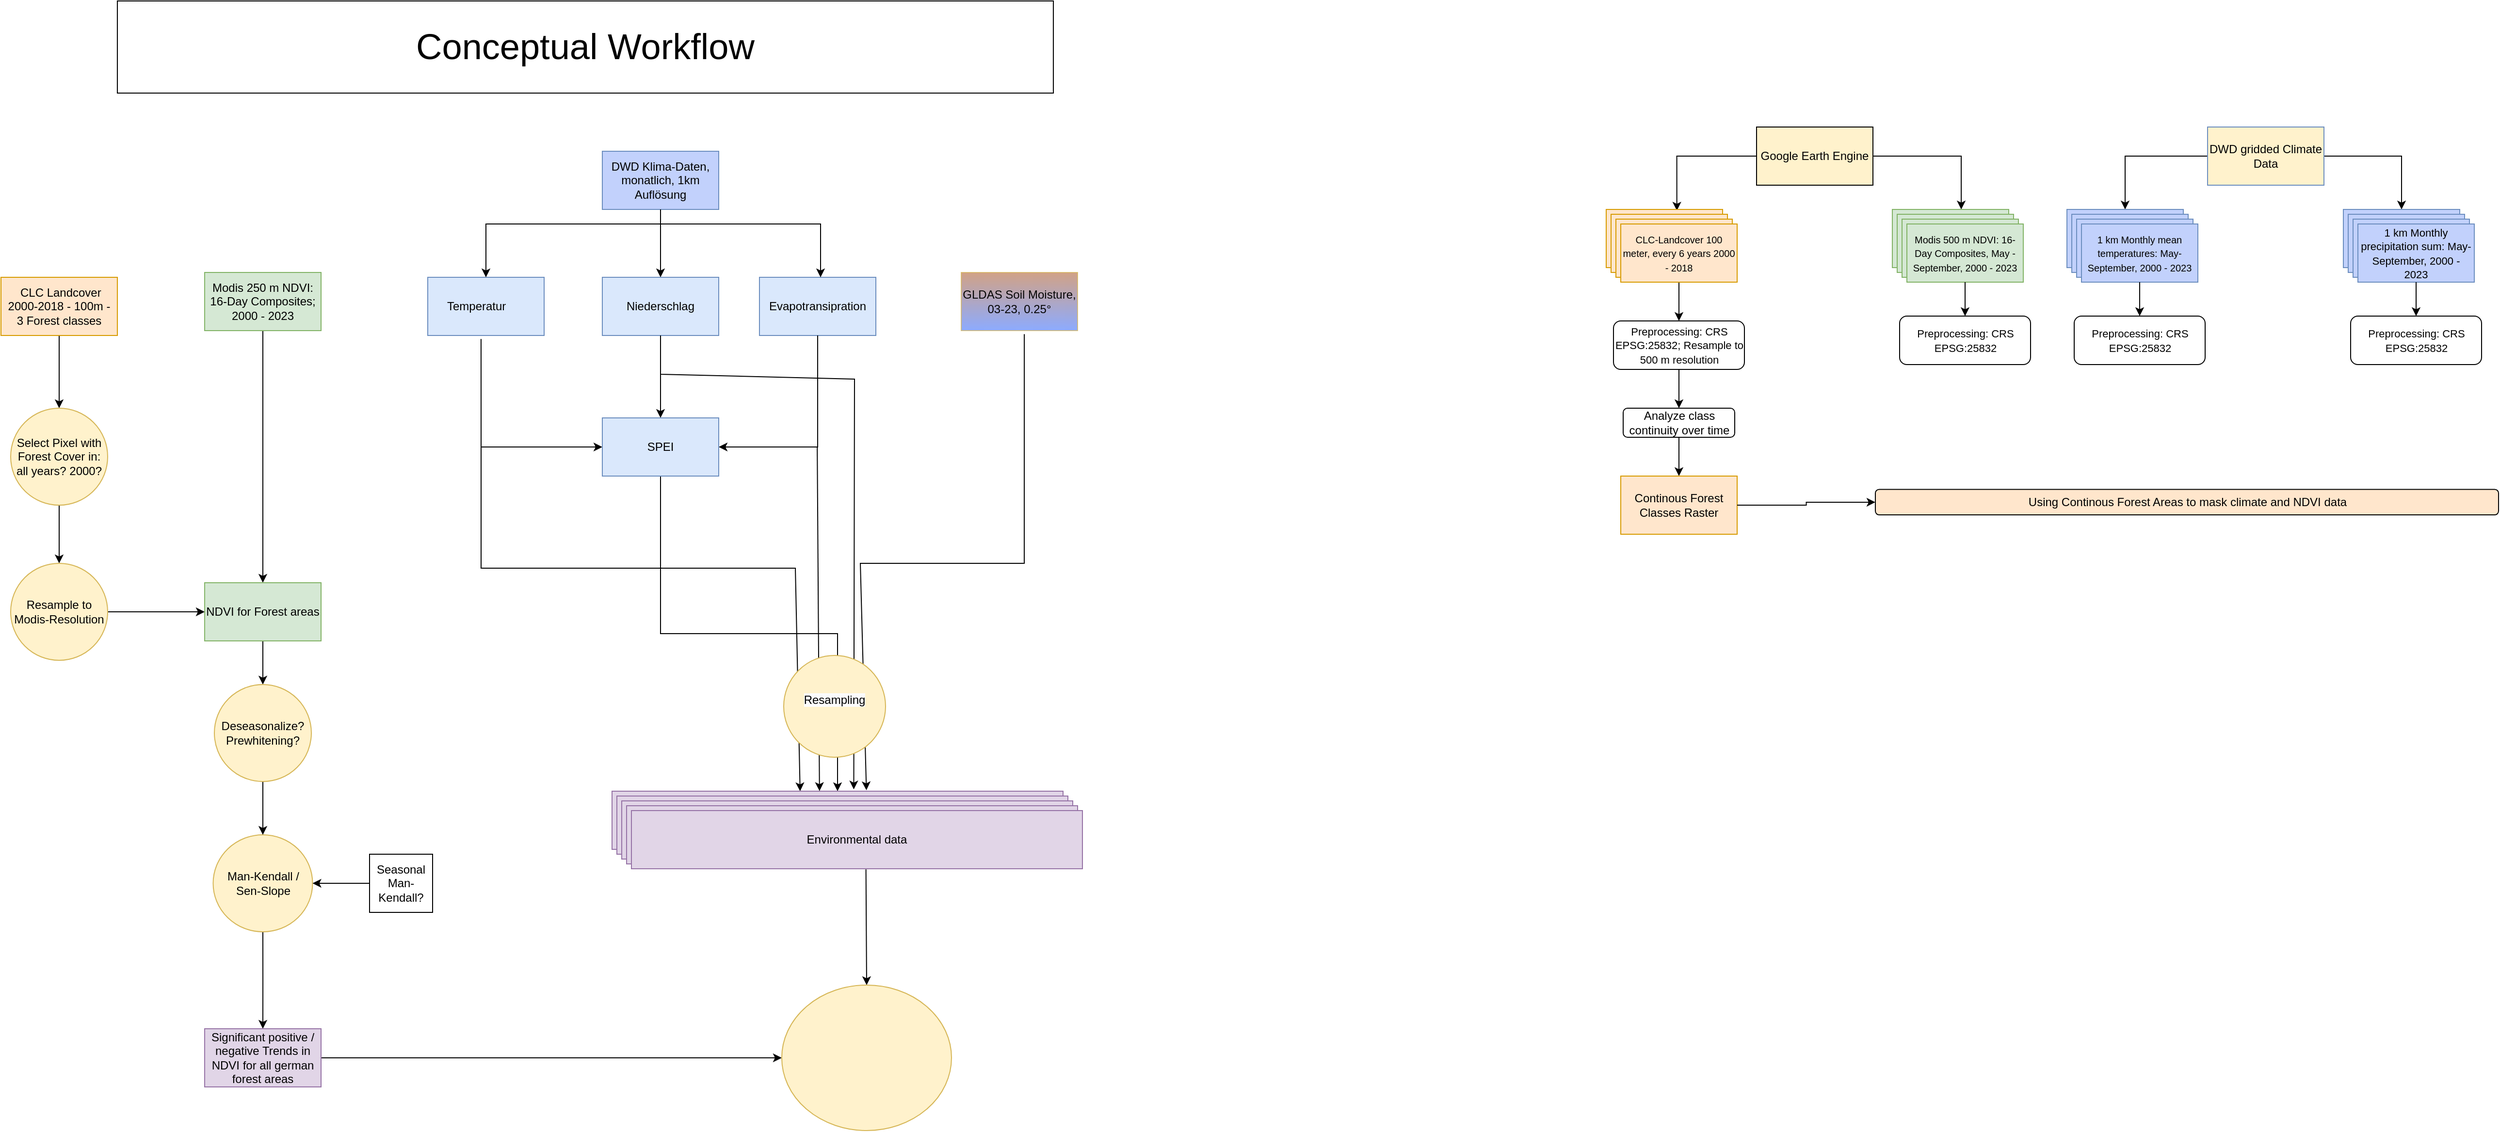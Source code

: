 <mxfile version="23.1.5" type="github">
  <diagram name="Seite-1" id="LFhBnV2CUkkyut7LVG_U">
    <mxGraphModel dx="1434" dy="742" grid="1" gridSize="5" guides="1" tooltips="1" connect="1" arrows="1" fold="1" page="1" pageScale="1" pageWidth="827" pageHeight="1169" math="0" shadow="0">
      <root>
        <mxCell id="0" />
        <mxCell id="1" parent="0" />
        <mxCell id="svSbglkjGErdBo7fSWwA-15" value="" style="edgeStyle=orthogonalEdgeStyle;rounded=0;orthogonalLoop=1;jettySize=auto;html=1;" parent="1" source="A4KC4OkEU0xHgXNjWnPV-1" target="svSbglkjGErdBo7fSWwA-14" edge="1">
          <mxGeometry relative="1" as="geometry" />
        </mxCell>
        <mxCell id="A4KC4OkEU0xHgXNjWnPV-1" value="Modis 250 m NDVI: 16-Day Composites; 2000 - 2023" style="rounded=0;whiteSpace=wrap;html=1;fillColor=#d5e8d4;strokeColor=#82b366;" parent="1" vertex="1">
          <mxGeometry x="500" y="310" width="120" height="60" as="geometry" />
        </mxCell>
        <mxCell id="svSbglkjGErdBo7fSWwA-10" value="" style="edgeStyle=orthogonalEdgeStyle;rounded=0;orthogonalLoop=1;jettySize=auto;html=1;" parent="1" source="A4KC4OkEU0xHgXNjWnPV-14" target="svSbglkjGErdBo7fSWwA-9" edge="1">
          <mxGeometry relative="1" as="geometry" />
        </mxCell>
        <mxCell id="A4KC4OkEU0xHgXNjWnPV-14" value="&amp;nbsp;CLC Landcover 2000-2018 - 100m -&lt;br&gt;3 Forest classes" style="rounded=0;whiteSpace=wrap;html=1;fillColor=#ffe6cc;strokeColor=#d79b00;" parent="1" vertex="1">
          <mxGeometry x="290" y="315" width="120" height="60" as="geometry" />
        </mxCell>
        <mxCell id="A4KC4OkEU0xHgXNjWnPV-42" value="" style="edgeStyle=orthogonalEdgeStyle;rounded=0;orthogonalLoop=1;jettySize=auto;html=1;" parent="1" source="A4KC4OkEU0xHgXNjWnPV-37" target="A4KC4OkEU0xHgXNjWnPV-40" edge="1">
          <mxGeometry relative="1" as="geometry" />
        </mxCell>
        <mxCell id="A4KC4OkEU0xHgXNjWnPV-37" value="DWD Klima-Daten, monatlich, 1km Auflösung" style="rounded=0;whiteSpace=wrap;html=1;fillColor=#C2D1FC;strokeColor=#6c8ebf;" parent="1" vertex="1">
          <mxGeometry x="910" y="185" width="120" height="60" as="geometry" />
        </mxCell>
        <mxCell id="A4KC4OkEU0xHgXNjWnPV-38" value="Temperatur&lt;span style=&quot;white-space: pre;&quot;&gt;&#x9;&lt;/span&gt;" style="rounded=0;whiteSpace=wrap;html=1;fillColor=#dae8fc;strokeColor=#6c8ebf;" parent="1" vertex="1">
          <mxGeometry x="730" y="315" width="120" height="60" as="geometry" />
        </mxCell>
        <mxCell id="A4KC4OkEU0xHgXNjWnPV-50" value="" style="edgeStyle=orthogonalEdgeStyle;rounded=0;orthogonalLoop=1;jettySize=auto;html=1;" parent="1" source="A4KC4OkEU0xHgXNjWnPV-40" target="A4KC4OkEU0xHgXNjWnPV-49" edge="1">
          <mxGeometry relative="1" as="geometry" />
        </mxCell>
        <mxCell id="A4KC4OkEU0xHgXNjWnPV-40" value="Niederschlag" style="rounded=0;whiteSpace=wrap;html=1;fillColor=#dae8fc;strokeColor=#6c8ebf;" parent="1" vertex="1">
          <mxGeometry x="910" y="315" width="120" height="60" as="geometry" />
        </mxCell>
        <mxCell id="A4KC4OkEU0xHgXNjWnPV-41" value="Evapotransipration" style="rounded=0;whiteSpace=wrap;html=1;fillColor=#dae8fc;strokeColor=#6c8ebf;" parent="1" vertex="1">
          <mxGeometry x="1072" y="315" width="120" height="60" as="geometry" />
        </mxCell>
        <mxCell id="A4KC4OkEU0xHgXNjWnPV-43" value="" style="endArrow=classic;html=1;rounded=0;entryX=0.5;entryY=0;entryDx=0;entryDy=0;exitX=0.5;exitY=1;exitDx=0;exitDy=0;" parent="1" source="A4KC4OkEU0xHgXNjWnPV-37" target="A4KC4OkEU0xHgXNjWnPV-38" edge="1">
          <mxGeometry width="50" height="50" relative="1" as="geometry">
            <mxPoint x="680" y="330" as="sourcePoint" />
            <mxPoint x="730" y="280" as="targetPoint" />
            <Array as="points">
              <mxPoint x="970" y="260" />
              <mxPoint x="790" y="260" />
            </Array>
          </mxGeometry>
        </mxCell>
        <mxCell id="A4KC4OkEU0xHgXNjWnPV-45" value="" style="endArrow=classic;html=1;rounded=0;exitX=0.5;exitY=1;exitDx=0;exitDy=0;" parent="1" source="A4KC4OkEU0xHgXNjWnPV-37" edge="1">
          <mxGeometry width="50" height="50" relative="1" as="geometry">
            <mxPoint x="970" y="260" as="sourcePoint" />
            <mxPoint x="1135" y="315" as="targetPoint" />
            <Array as="points">
              <mxPoint x="970" y="260" />
              <mxPoint x="1135" y="260" />
            </Array>
          </mxGeometry>
        </mxCell>
        <mxCell id="A4KC4OkEU0xHgXNjWnPV-46" value="" style="endArrow=classic;html=1;rounded=0;entryX=0.417;entryY=0;entryDx=0;entryDy=0;entryPerimeter=0;" parent="1" target="ygUSiB05X2mL6uqBN9ns-7" edge="1">
          <mxGeometry width="50" height="50" relative="1" as="geometry">
            <mxPoint x="785" y="490" as="sourcePoint" />
            <mxPoint x="785" y="635" as="targetPoint" />
            <Array as="points">
              <mxPoint x="785" y="615" />
              <mxPoint x="1109" y="615" />
            </Array>
          </mxGeometry>
        </mxCell>
        <mxCell id="A4KC4OkEU0xHgXNjWnPV-47" value="" style="endArrow=classic;html=1;rounded=0;exitX=0.5;exitY=1;exitDx=0;exitDy=0;entryX=1;entryY=0.5;entryDx=0;entryDy=0;" parent="1" source="A4KC4OkEU0xHgXNjWnPV-41" target="A4KC4OkEU0xHgXNjWnPV-49" edge="1">
          <mxGeometry width="50" height="50" relative="1" as="geometry">
            <mxPoint x="1120" y="465" as="sourcePoint" />
            <mxPoint x="1170" y="415" as="targetPoint" />
            <Array as="points">
              <mxPoint x="1132" y="490" />
            </Array>
          </mxGeometry>
        </mxCell>
        <mxCell id="A4KC4OkEU0xHgXNjWnPV-48" value="" style="endArrow=classic;html=1;rounded=0;exitX=0.458;exitY=1.061;exitDx=0;exitDy=0;exitPerimeter=0;entryX=0;entryY=0.5;entryDx=0;entryDy=0;" parent="1" source="A4KC4OkEU0xHgXNjWnPV-38" target="A4KC4OkEU0xHgXNjWnPV-49" edge="1">
          <mxGeometry width="50" height="50" relative="1" as="geometry">
            <mxPoint x="840" y="490" as="sourcePoint" />
            <mxPoint x="890" y="440" as="targetPoint" />
            <Array as="points">
              <mxPoint x="785" y="490" />
            </Array>
          </mxGeometry>
        </mxCell>
        <mxCell id="ygUSiB05X2mL6uqBN9ns-8" value="" style="edgeStyle=orthogonalEdgeStyle;rounded=0;orthogonalLoop=1;jettySize=auto;html=1;" parent="1" source="A4KC4OkEU0xHgXNjWnPV-49" target="ygUSiB05X2mL6uqBN9ns-7" edge="1">
          <mxGeometry relative="1" as="geometry" />
        </mxCell>
        <mxCell id="A4KC4OkEU0xHgXNjWnPV-49" value="SPEI" style="rounded=0;whiteSpace=wrap;html=1;fillColor=#dae8fc;strokeColor=#6c8ebf;" parent="1" vertex="1">
          <mxGeometry x="910" y="460" width="120" height="60" as="geometry" />
        </mxCell>
        <mxCell id="A4KC4OkEU0xHgXNjWnPV-54" value="&lt;font color=&quot;#050505&quot;&gt;GLDAS Soil Moisture, 03-23, 0.25°&lt;/font&gt;" style="rounded=0;whiteSpace=wrap;html=1;fillColor=#BD7A53;strokeColor=#d6b656;opacity=70;gradientColor=#5C87FF;gradientDirection=south;" parent="1" vertex="1">
          <mxGeometry x="1280" y="310" width="120" height="60" as="geometry" />
        </mxCell>
        <mxCell id="svSbglkjGErdBo7fSWwA-25" value="" style="edgeStyle=orthogonalEdgeStyle;rounded=0;orthogonalLoop=1;jettySize=auto;html=1;" parent="1" source="svSbglkjGErdBo7fSWwA-5" target="svSbglkjGErdBo7fSWwA-24" edge="1">
          <mxGeometry relative="1" as="geometry" />
        </mxCell>
        <mxCell id="svSbglkjGErdBo7fSWwA-5" value="Man-Kendall /&lt;br&gt;Sen-Slope" style="ellipse;whiteSpace=wrap;html=1;fillColor=#fff2cc;strokeColor=#d6b656;rounded=0;" parent="1" vertex="1">
          <mxGeometry x="508.75" y="890" width="102.5" height="100" as="geometry" />
        </mxCell>
        <mxCell id="svSbglkjGErdBo7fSWwA-22" value="" style="edgeStyle=orthogonalEdgeStyle;rounded=0;orthogonalLoop=1;jettySize=auto;html=1;" parent="1" source="svSbglkjGErdBo7fSWwA-9" target="svSbglkjGErdBo7fSWwA-21" edge="1">
          <mxGeometry relative="1" as="geometry" />
        </mxCell>
        <mxCell id="svSbglkjGErdBo7fSWwA-9" value="Select Pixel with Forest Cover in: all years? 2000?" style="ellipse;whiteSpace=wrap;html=1;fillColor=#fff2cc;strokeColor=#d6b656;rounded=0;" parent="1" vertex="1">
          <mxGeometry x="300" y="450" width="100" height="100" as="geometry" />
        </mxCell>
        <mxCell id="svSbglkjGErdBo7fSWwA-19" value="" style="edgeStyle=orthogonalEdgeStyle;rounded=0;orthogonalLoop=1;jettySize=auto;html=1;" parent="1" source="svSbglkjGErdBo7fSWwA-14" target="svSbglkjGErdBo7fSWwA-18" edge="1">
          <mxGeometry relative="1" as="geometry" />
        </mxCell>
        <mxCell id="svSbglkjGErdBo7fSWwA-14" value="NDVI for Forest areas" style="whiteSpace=wrap;html=1;fillColor=#d5e8d4;strokeColor=#82b366;rounded=0;" parent="1" vertex="1">
          <mxGeometry x="500" y="630" width="120" height="60" as="geometry" />
        </mxCell>
        <mxCell id="svSbglkjGErdBo7fSWwA-20" value="" style="edgeStyle=orthogonalEdgeStyle;rounded=0;orthogonalLoop=1;jettySize=auto;html=1;" parent="1" source="svSbglkjGErdBo7fSWwA-18" target="svSbglkjGErdBo7fSWwA-5" edge="1">
          <mxGeometry relative="1" as="geometry" />
        </mxCell>
        <mxCell id="svSbglkjGErdBo7fSWwA-18" value="Deseasonalize? Prewhitening?" style="ellipse;whiteSpace=wrap;html=1;fillColor=#fff2cc;strokeColor=#d6b656;rounded=0;" parent="1" vertex="1">
          <mxGeometry x="510" y="735" width="100" height="100" as="geometry" />
        </mxCell>
        <mxCell id="svSbglkjGErdBo7fSWwA-23" value="" style="edgeStyle=orthogonalEdgeStyle;rounded=0;orthogonalLoop=1;jettySize=auto;html=1;" parent="1" source="svSbglkjGErdBo7fSWwA-21" target="svSbglkjGErdBo7fSWwA-14" edge="1">
          <mxGeometry relative="1" as="geometry" />
        </mxCell>
        <mxCell id="svSbglkjGErdBo7fSWwA-21" value="Resample to Modis-Resolution" style="ellipse;whiteSpace=wrap;html=1;fillColor=#fff2cc;strokeColor=#d6b656;rounded=0;" parent="1" vertex="1">
          <mxGeometry x="300" y="610" width="100" height="100" as="geometry" />
        </mxCell>
        <mxCell id="ygUSiB05X2mL6uqBN9ns-16" value="" style="edgeStyle=orthogonalEdgeStyle;rounded=0;orthogonalLoop=1;jettySize=auto;html=1;entryX=0;entryY=0.5;entryDx=0;entryDy=0;" parent="1" source="svSbglkjGErdBo7fSWwA-24" target="ygUSiB05X2mL6uqBN9ns-19" edge="1">
          <mxGeometry relative="1" as="geometry">
            <mxPoint x="1080" y="1120" as="targetPoint" />
          </mxGeometry>
        </mxCell>
        <mxCell id="svSbglkjGErdBo7fSWwA-24" value="Significant positive / negative Trends in NDVI for all german forest areas" style="whiteSpace=wrap;html=1;fillColor=#e1d5e7;strokeColor=#9673a6;rounded=0;" parent="1" vertex="1">
          <mxGeometry x="500" y="1090" width="120" height="60" as="geometry" />
        </mxCell>
        <mxCell id="ygUSiB05X2mL6uqBN9ns-5" value="" style="edgeStyle=orthogonalEdgeStyle;rounded=0;orthogonalLoop=1;jettySize=auto;html=1;" parent="1" source="ygUSiB05X2mL6uqBN9ns-3" target="svSbglkjGErdBo7fSWwA-5" edge="1">
          <mxGeometry relative="1" as="geometry" />
        </mxCell>
        <mxCell id="ygUSiB05X2mL6uqBN9ns-3" value="Seasonal Man-Kendall?" style="rounded=0;whiteSpace=wrap;html=1;" parent="1" vertex="1">
          <mxGeometry x="670" y="910" width="65" height="60" as="geometry" />
        </mxCell>
        <mxCell id="ygUSiB05X2mL6uqBN9ns-6" value="&lt;span style=&quot;font-size: 37px;&quot;&gt;Conceptual Workflow&lt;/span&gt;" style="rounded=0;whiteSpace=wrap;html=1;" parent="1" vertex="1">
          <mxGeometry x="410" y="30" width="965" height="95" as="geometry" />
        </mxCell>
        <mxCell id="ygUSiB05X2mL6uqBN9ns-7" value="Environmental data" style="rounded=0;whiteSpace=wrap;html=1;fillColor=#e1d5e7;strokeColor=#9673a6;" parent="1" vertex="1">
          <mxGeometry x="920" y="845" width="465" height="60" as="geometry" />
        </mxCell>
        <mxCell id="ygUSiB05X2mL6uqBN9ns-9" value="Environmental data" style="rounded=0;whiteSpace=wrap;html=1;fillColor=#e1d5e7;strokeColor=#9673a6;" parent="1" vertex="1">
          <mxGeometry x="925" y="850" width="465" height="60" as="geometry" />
        </mxCell>
        <mxCell id="ygUSiB05X2mL6uqBN9ns-10" value="Environmental data" style="rounded=0;whiteSpace=wrap;html=1;fillColor=#e1d5e7;strokeColor=#9673a6;" parent="1" vertex="1">
          <mxGeometry x="930" y="855" width="465" height="60" as="geometry" />
        </mxCell>
        <mxCell id="ygUSiB05X2mL6uqBN9ns-11" value="Environmental data" style="rounded=0;whiteSpace=wrap;html=1;fillColor=#e1d5e7;strokeColor=#9673a6;" parent="1" vertex="1">
          <mxGeometry x="935" y="860" width="465" height="60" as="geometry" />
        </mxCell>
        <mxCell id="ygUSiB05X2mL6uqBN9ns-12" value="Environmental data" style="rounded=0;whiteSpace=wrap;html=1;fillColor=#e1d5e7;strokeColor=#9673a6;" parent="1" vertex="1">
          <mxGeometry x="940" y="865" width="465" height="60" as="geometry" />
        </mxCell>
        <mxCell id="ygUSiB05X2mL6uqBN9ns-13" value="" style="endArrow=classic;html=1;rounded=0;exitX=0.542;exitY=1.061;exitDx=0;exitDy=0;exitPerimeter=0;entryX=0.564;entryY=-0.017;entryDx=0;entryDy=0;entryPerimeter=0;" parent="1" source="A4KC4OkEU0xHgXNjWnPV-54" target="ygUSiB05X2mL6uqBN9ns-7" edge="1">
          <mxGeometry width="50" height="50" relative="1" as="geometry">
            <mxPoint x="1100" y="395" as="sourcePoint" />
            <mxPoint x="1175" y="690" as="targetPoint" />
            <Array as="points">
              <mxPoint x="1345" y="610" />
              <mxPoint x="1176" y="610" />
            </Array>
          </mxGeometry>
        </mxCell>
        <mxCell id="ygUSiB05X2mL6uqBN9ns-14" value="" style="endArrow=classic;html=1;rounded=0;exitX=0.5;exitY=1;exitDx=0;exitDy=0;entryX=0.536;entryY=-0.031;entryDx=0;entryDy=0;entryPerimeter=0;" parent="1" source="A4KC4OkEU0xHgXNjWnPV-40" target="ygUSiB05X2mL6uqBN9ns-7" edge="1">
          <mxGeometry width="50" height="50" relative="1" as="geometry">
            <mxPoint x="775" y="575" as="sourcePoint" />
            <mxPoint x="825" y="525" as="targetPoint" />
            <Array as="points">
              <mxPoint x="970" y="415" />
              <mxPoint x="1170" y="420" />
            </Array>
          </mxGeometry>
        </mxCell>
        <mxCell id="ygUSiB05X2mL6uqBN9ns-17" value="" style="endArrow=classic;html=1;rounded=0;exitX=0.52;exitY=1.011;exitDx=0;exitDy=0;exitPerimeter=0;entryX=0.5;entryY=0;entryDx=0;entryDy=0;" parent="1" source="ygUSiB05X2mL6uqBN9ns-12" target="ygUSiB05X2mL6uqBN9ns-19" edge="1">
          <mxGeometry width="50" height="50" relative="1" as="geometry">
            <mxPoint x="835" y="1085" as="sourcePoint" />
            <mxPoint x="1180" y="1027.5" as="targetPoint" />
          </mxGeometry>
        </mxCell>
        <mxCell id="ygUSiB05X2mL6uqBN9ns-19" value="" style="ellipse;whiteSpace=wrap;html=1;fillColor=#fff2cc;strokeColor=#d6b656;" parent="1" vertex="1">
          <mxGeometry x="1095" y="1045" width="175" height="150" as="geometry" />
        </mxCell>
        <mxCell id="ygUSiB05X2mL6uqBN9ns-21" value="" style="endArrow=classic;html=1;rounded=0;entryX=0.46;entryY=-0.003;entryDx=0;entryDy=0;entryPerimeter=0;" parent="1" target="ygUSiB05X2mL6uqBN9ns-7" edge="1">
          <mxGeometry width="50" height="50" relative="1" as="geometry">
            <mxPoint x="1131.58" y="490" as="sourcePoint" />
            <mxPoint x="1350" y="745" as="targetPoint" />
            <Array as="points" />
          </mxGeometry>
        </mxCell>
        <mxCell id="ygUSiB05X2mL6uqBN9ns-22" value="&#xa;&lt;span style=&quot;color: rgb(0, 0, 0); font-family: Helvetica; font-size: 12px; font-style: normal; font-variant-ligatures: normal; font-variant-caps: normal; font-weight: 400; letter-spacing: normal; orphans: 2; text-align: center; text-indent: 0px; text-transform: none; widows: 2; word-spacing: 0px; -webkit-text-stroke-width: 0px; background-color: rgb(251, 251, 251); text-decoration-thickness: initial; text-decoration-style: initial; text-decoration-color: initial; float: none; display: inline !important;&quot;&gt;Resampling&lt;/span&gt;&#xa;&#xa;" style="ellipse;whiteSpace=wrap;html=1;aspect=fixed;fillColor=#fff2cc;strokeColor=#d6b656;" parent="1" vertex="1">
          <mxGeometry x="1097" y="705" width="105" height="105" as="geometry" />
        </mxCell>
        <mxCell id="bqKsiePvDk-b0oD-ANCA-25" value="" style="edgeStyle=orthogonalEdgeStyle;rounded=0;orthogonalLoop=1;jettySize=auto;html=1;" parent="1" source="q-NroQc5tZUEkmXBCrXv-5" target="bqKsiePvDk-b0oD-ANCA-24" edge="1">
          <mxGeometry relative="1" as="geometry" />
        </mxCell>
        <mxCell id="bqKsiePvDk-b0oD-ANCA-29" value="" style="edgeStyle=orthogonalEdgeStyle;rounded=0;orthogonalLoop=1;jettySize=auto;html=1;" parent="1" source="q-NroQc5tZUEkmXBCrXv-5" target="bqKsiePvDk-b0oD-ANCA-28" edge="1">
          <mxGeometry relative="1" as="geometry" />
        </mxCell>
        <mxCell id="q-NroQc5tZUEkmXBCrXv-5" value="&lt;font style=&quot;font-size: 12px;&quot;&gt;DWD gridded Climate Data&lt;br&gt;&lt;/font&gt;" style="rounded=0;whiteSpace=wrap;html=1;fillColor=#FFF2CC;strokeColor=#6c8ebf;" parent="1" vertex="1">
          <mxGeometry x="2565" y="160" width="120" height="60" as="geometry" />
        </mxCell>
        <mxCell id="bqKsiePvDk-b0oD-ANCA-4" value="" style="edgeStyle=orthogonalEdgeStyle;rounded=0;orthogonalLoop=1;jettySize=auto;html=1;entryX=0.592;entryY=0;entryDx=0;entryDy=0;entryPerimeter=0;" parent="1" source="q-NroQc5tZUEkmXBCrXv-6" target="q-NroQc5tZUEkmXBCrXv-3" edge="1">
          <mxGeometry relative="1" as="geometry">
            <mxPoint x="2305" y="130.053" as="targetPoint" />
          </mxGeometry>
        </mxCell>
        <mxCell id="bqKsiePvDk-b0oD-ANCA-31" value="" style="edgeStyle=orthogonalEdgeStyle;rounded=0;orthogonalLoop=1;jettySize=auto;html=1;entryX=0.607;entryY=0.02;entryDx=0;entryDy=0;entryPerimeter=0;" parent="1" source="q-NroQc5tZUEkmXBCrXv-6" target="bqKsiePvDk-b0oD-ANCA-30" edge="1">
          <mxGeometry relative="1" as="geometry" />
        </mxCell>
        <mxCell id="q-NroQc5tZUEkmXBCrXv-6" value="Google Earth Engine" style="rounded=0;whiteSpace=wrap;html=1;fillColor=#FFF2CC;" parent="1" vertex="1">
          <mxGeometry x="2100" y="160" width="120" height="60" as="geometry" />
        </mxCell>
        <mxCell id="bqKsiePvDk-b0oD-ANCA-45" value="" style="group" parent="1" vertex="1" connectable="0">
          <mxGeometry x="2705" y="245" width="135" height="75" as="geometry" />
        </mxCell>
        <mxCell id="bqKsiePvDk-b0oD-ANCA-28" value="&lt;font style=&quot;font-size: 12px;&quot;&gt;&lt;br&gt;&lt;/font&gt;" style="rounded=0;whiteSpace=wrap;html=1;fillColor=#C2D1FC;strokeColor=#6c8ebf;" parent="bqKsiePvDk-b0oD-ANCA-45" vertex="1">
          <mxGeometry width="120" height="60" as="geometry" />
        </mxCell>
        <mxCell id="bqKsiePvDk-b0oD-ANCA-42" value="&lt;font style=&quot;font-size: 12px;&quot;&gt;&lt;br&gt;&lt;/font&gt;" style="rounded=0;whiteSpace=wrap;html=1;fillColor=#C2D1FC;strokeColor=#6c8ebf;" parent="bqKsiePvDk-b0oD-ANCA-45" vertex="1">
          <mxGeometry x="5" y="5" width="120" height="60" as="geometry" />
        </mxCell>
        <mxCell id="bqKsiePvDk-b0oD-ANCA-43" value="&lt;font style=&quot;font-size: 12px;&quot;&gt;&lt;br&gt;&lt;/font&gt;" style="rounded=0;whiteSpace=wrap;html=1;fillColor=#C2D1FC;strokeColor=#6c8ebf;" parent="bqKsiePvDk-b0oD-ANCA-45" vertex="1">
          <mxGeometry x="10" y="10" width="120" height="60" as="geometry" />
        </mxCell>
        <mxCell id="bqKsiePvDk-b0oD-ANCA-44" value="&lt;font style=&quot;&quot;&gt;&lt;font style=&quot;font-size: 11px;&quot;&gt;1 km Monthly precipitation sum: May-September, 2000 - 2023&lt;/font&gt;&lt;br&gt;&lt;/font&gt;" style="rounded=0;whiteSpace=wrap;html=1;fillColor=#C2D1FC;strokeColor=#6c8ebf;" parent="bqKsiePvDk-b0oD-ANCA-45" vertex="1">
          <mxGeometry x="15" y="15" width="120" height="60" as="geometry" />
        </mxCell>
        <mxCell id="bqKsiePvDk-b0oD-ANCA-46" value="" style="group" parent="1" vertex="1" connectable="0">
          <mxGeometry x="2420" y="245" width="135" height="75" as="geometry" />
        </mxCell>
        <mxCell id="bqKsiePvDk-b0oD-ANCA-24" value="&lt;font style=&quot;font-size: 12px;&quot;&gt;Monthly mean temperatures: May-September, 2000 - 2023&lt;br&gt;&lt;/font&gt;" style="rounded=0;whiteSpace=wrap;html=1;fillColor=#C2D1FC;strokeColor=#6c8ebf;" parent="bqKsiePvDk-b0oD-ANCA-46" vertex="1">
          <mxGeometry width="120" height="60" as="geometry" />
        </mxCell>
        <mxCell id="bqKsiePvDk-b0oD-ANCA-39" value="&lt;font style=&quot;font-size: 12px;&quot;&gt;Monthly mean temperatures: May-September, 2000 - 2023&lt;br&gt;&lt;/font&gt;" style="rounded=0;whiteSpace=wrap;html=1;fillColor=#C2D1FC;strokeColor=#6c8ebf;" parent="bqKsiePvDk-b0oD-ANCA-46" vertex="1">
          <mxGeometry x="5" y="5" width="120" height="60" as="geometry" />
        </mxCell>
        <mxCell id="bqKsiePvDk-b0oD-ANCA-40" value="&lt;font style=&quot;font-size: 12px;&quot;&gt;Monthly mean temperatures: May-September, 2000 - 2023&lt;br&gt;&lt;/font&gt;" style="rounded=0;whiteSpace=wrap;html=1;fillColor=#C2D1FC;strokeColor=#6c8ebf;" parent="bqKsiePvDk-b0oD-ANCA-46" vertex="1">
          <mxGeometry x="10" y="10" width="120" height="60" as="geometry" />
        </mxCell>
        <mxCell id="bqKsiePvDk-b0oD-ANCA-41" value="&lt;font style=&quot;&quot;&gt;&lt;font style=&quot;font-size: 10px;&quot;&gt;1 km Monthly mean temperatures: May-September, 2000 - 2023&lt;/font&gt;&lt;br&gt;&lt;/font&gt;" style="rounded=0;whiteSpace=wrap;html=1;fillColor=#C2D1FC;strokeColor=#6c8ebf;" parent="bqKsiePvDk-b0oD-ANCA-46" vertex="1">
          <mxGeometry x="15" y="15" width="120" height="60" as="geometry" />
        </mxCell>
        <mxCell id="bqKsiePvDk-b0oD-ANCA-47" value="" style="group" parent="1" vertex="1" connectable="0">
          <mxGeometry x="2240" y="245" width="135" height="75" as="geometry" />
        </mxCell>
        <mxCell id="q-NroQc5tZUEkmXBCrXv-3" value="Modis 250 m NDVI: 16-Day Composites; 2000 - 2023" style="rounded=0;whiteSpace=wrap;html=1;fillColor=#d5e8d4;strokeColor=#82b366;" parent="bqKsiePvDk-b0oD-ANCA-47" vertex="1">
          <mxGeometry width="120" height="60" as="geometry" />
        </mxCell>
        <mxCell id="bqKsiePvDk-b0oD-ANCA-21" value="Modis 250 m NDVI: 16-Day Composites; 2000 - 2023" style="rounded=0;whiteSpace=wrap;html=1;fillColor=#d5e8d4;strokeColor=#82b366;" parent="bqKsiePvDk-b0oD-ANCA-47" vertex="1">
          <mxGeometry x="5" y="5" width="120" height="60" as="geometry" />
        </mxCell>
        <mxCell id="bqKsiePvDk-b0oD-ANCA-22" value="Modis 250 m NDVI: 16-Day Composites; 2000 - 2023" style="rounded=0;whiteSpace=wrap;html=1;fillColor=#d5e8d4;strokeColor=#82b366;" parent="bqKsiePvDk-b0oD-ANCA-47" vertex="1">
          <mxGeometry x="10" y="10" width="120" height="60" as="geometry" />
        </mxCell>
        <mxCell id="bqKsiePvDk-b0oD-ANCA-23" value="&lt;font style=&quot;font-size: 10px;&quot;&gt;Modis 500 m NDVI: 16-Day Composites, May - September, 2000 - 2023&lt;/font&gt;" style="rounded=0;whiteSpace=wrap;html=1;fillColor=#d5e8d4;strokeColor=#82b366;" parent="bqKsiePvDk-b0oD-ANCA-47" vertex="1">
          <mxGeometry x="15" y="15" width="120" height="60" as="geometry" />
        </mxCell>
        <mxCell id="bqKsiePvDk-b0oD-ANCA-49" value="" style="group" parent="1" vertex="1" connectable="0">
          <mxGeometry x="1810" y="245" width="390" height="315" as="geometry" />
        </mxCell>
        <mxCell id="bqKsiePvDk-b0oD-ANCA-38" value="" style="edgeStyle=orthogonalEdgeStyle;rounded=0;orthogonalLoop=1;jettySize=auto;html=1;" parent="bqKsiePvDk-b0oD-ANCA-49" source="bqKsiePvDk-b0oD-ANCA-15" target="TDu1QzF_pjIgGod2TFzb-9" edge="1">
          <mxGeometry relative="1" as="geometry" />
        </mxCell>
        <mxCell id="bqKsiePvDk-b0oD-ANCA-15" value="Analyze class continuity over time" style="rounded=1;whiteSpace=wrap;html=1;" parent="bqKsiePvDk-b0oD-ANCA-49" vertex="1">
          <mxGeometry x="152.5" y="205" width="115" height="30" as="geometry" />
        </mxCell>
        <mxCell id="bqKsiePvDk-b0oD-ANCA-33" value="" style="edgeStyle=orthogonalEdgeStyle;rounded=0;orthogonalLoop=1;jettySize=auto;html=1;" parent="bqKsiePvDk-b0oD-ANCA-49" source="bqKsiePvDk-b0oD-ANCA-9" target="bqKsiePvDk-b0oD-ANCA-15" edge="1">
          <mxGeometry relative="1" as="geometry" />
        </mxCell>
        <mxCell id="bqKsiePvDk-b0oD-ANCA-9" value="&lt;font style=&quot;font-size: 11px;&quot;&gt;Preprocessing: CRS EPSG:25832; Resample to 500 m resolution&lt;/font&gt;" style="rounded=1;whiteSpace=wrap;html=1;" parent="bqKsiePvDk-b0oD-ANCA-49" vertex="1">
          <mxGeometry x="142.5" y="115" width="135" height="50" as="geometry" />
        </mxCell>
        <mxCell id="bqKsiePvDk-b0oD-ANCA-32" value="" style="edgeStyle=orthogonalEdgeStyle;rounded=0;orthogonalLoop=1;jettySize=auto;html=1;exitX=0.5;exitY=1;exitDx=0;exitDy=0;" parent="bqKsiePvDk-b0oD-ANCA-49" source="bqKsiePvDk-b0oD-ANCA-36" target="bqKsiePvDk-b0oD-ANCA-9" edge="1">
          <mxGeometry relative="1" as="geometry" />
        </mxCell>
        <mxCell id="bqKsiePvDk-b0oD-ANCA-48" value="" style="group" parent="bqKsiePvDk-b0oD-ANCA-49" vertex="1" connectable="0">
          <mxGeometry x="135" width="135" height="75" as="geometry" />
        </mxCell>
        <mxCell id="bqKsiePvDk-b0oD-ANCA-30" value="CLC-Landcover 100 meter, every 6 years 2000 - 2018" style="rounded=0;whiteSpace=wrap;html=1;fillColor=#ffe6cc;strokeColor=#d79b00;" parent="bqKsiePvDk-b0oD-ANCA-48" vertex="1">
          <mxGeometry width="120" height="60" as="geometry" />
        </mxCell>
        <mxCell id="bqKsiePvDk-b0oD-ANCA-34" value="CLC-Landcover 100 meter, every 6 years 2000 - 2018" style="rounded=0;whiteSpace=wrap;html=1;fillColor=#ffe6cc;strokeColor=#d79b00;" parent="bqKsiePvDk-b0oD-ANCA-48" vertex="1">
          <mxGeometry x="5" y="5" width="120" height="60" as="geometry" />
        </mxCell>
        <mxCell id="bqKsiePvDk-b0oD-ANCA-35" value="CLC-Landcover 100 meter, every 6 years 2000 - 2018" style="rounded=0;whiteSpace=wrap;html=1;fillColor=#ffe6cc;strokeColor=#d79b00;" parent="bqKsiePvDk-b0oD-ANCA-48" vertex="1">
          <mxGeometry x="10" y="10" width="120" height="60" as="geometry" />
        </mxCell>
        <mxCell id="bqKsiePvDk-b0oD-ANCA-36" value="&lt;font style=&quot;font-size: 10px;&quot;&gt;CLC-Landcover 100 meter, every 6 years 2000 - 2018&lt;/font&gt;" style="rounded=0;whiteSpace=wrap;html=1;fillColor=#ffe6cc;strokeColor=#d79b00;" parent="bqKsiePvDk-b0oD-ANCA-48" vertex="1">
          <mxGeometry x="15" y="15" width="120" height="60" as="geometry" />
        </mxCell>
        <mxCell id="TDu1QzF_pjIgGod2TFzb-9" value="Continous Forest Classes Raster" style="rounded=0;whiteSpace=wrap;html=1;fillColor=#ffe6cc;strokeColor=#d79b00;" parent="bqKsiePvDk-b0oD-ANCA-49" vertex="1">
          <mxGeometry x="150" y="275" width="120" height="60" as="geometry" />
        </mxCell>
        <mxCell id="bqKsiePvDk-b0oD-ANCA-50" value="&lt;font style=&quot;font-size: 11px;&quot;&gt;Preprocessing: CRS EPSG:25832&lt;/font&gt;" style="rounded=1;whiteSpace=wrap;html=1;" parent="1" vertex="1">
          <mxGeometry x="2247.5" y="355" width="135" height="50" as="geometry" />
        </mxCell>
        <mxCell id="bqKsiePvDk-b0oD-ANCA-51" value="" style="edgeStyle=orthogonalEdgeStyle;rounded=0;orthogonalLoop=1;jettySize=auto;html=1;" parent="1" source="bqKsiePvDk-b0oD-ANCA-23" target="bqKsiePvDk-b0oD-ANCA-50" edge="1">
          <mxGeometry relative="1" as="geometry" />
        </mxCell>
        <mxCell id="bqKsiePvDk-b0oD-ANCA-52" value="&lt;font style=&quot;font-size: 11px;&quot;&gt;Preprocessing: CRS EPSG:25832&lt;/font&gt;" style="rounded=1;whiteSpace=wrap;html=1;" parent="1" vertex="1">
          <mxGeometry x="2427.5" y="355" width="135" height="50" as="geometry" />
        </mxCell>
        <mxCell id="bqKsiePvDk-b0oD-ANCA-53" value="&lt;font style=&quot;font-size: 11px;&quot;&gt;Preprocessing: CRS EPSG:25832&lt;/font&gt;" style="rounded=1;whiteSpace=wrap;html=1;" parent="1" vertex="1">
          <mxGeometry x="2712.5" y="355" width="135" height="50" as="geometry" />
        </mxCell>
        <mxCell id="bqKsiePvDk-b0oD-ANCA-54" value="" style="edgeStyle=orthogonalEdgeStyle;rounded=0;orthogonalLoop=1;jettySize=auto;html=1;" parent="1" source="bqKsiePvDk-b0oD-ANCA-41" target="bqKsiePvDk-b0oD-ANCA-52" edge="1">
          <mxGeometry relative="1" as="geometry" />
        </mxCell>
        <mxCell id="bqKsiePvDk-b0oD-ANCA-55" value="" style="edgeStyle=orthogonalEdgeStyle;rounded=0;orthogonalLoop=1;jettySize=auto;html=1;" parent="1" source="bqKsiePvDk-b0oD-ANCA-44" target="bqKsiePvDk-b0oD-ANCA-53" edge="1">
          <mxGeometry relative="1" as="geometry" />
        </mxCell>
        <mxCell id="bqKsiePvDk-b0oD-ANCA-59" value="Using Continous Forest Areas to mask climate and NDVI data" style="rounded=1;whiteSpace=wrap;html=1;fillColor=#FFE6CC;" parent="1" vertex="1">
          <mxGeometry x="2222.5" y="533.75" width="642.5" height="26.25" as="geometry" />
        </mxCell>
        <mxCell id="bqKsiePvDk-b0oD-ANCA-60" value="" style="edgeStyle=orthogonalEdgeStyle;rounded=0;orthogonalLoop=1;jettySize=auto;html=1;" parent="1" source="TDu1QzF_pjIgGod2TFzb-9" target="bqKsiePvDk-b0oD-ANCA-59" edge="1">
          <mxGeometry relative="1" as="geometry" />
        </mxCell>
      </root>
    </mxGraphModel>
  </diagram>
</mxfile>
